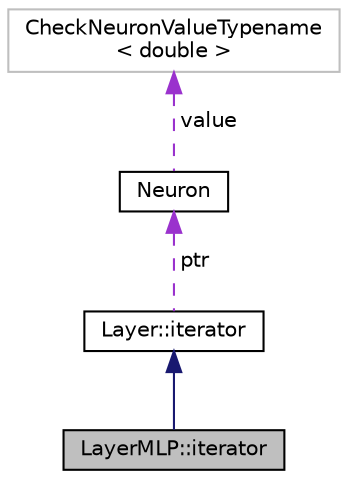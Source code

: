 digraph "LayerMLP::iterator"
{
 // LATEX_PDF_SIZE
  edge [fontname="Helvetica",fontsize="10",labelfontname="Helvetica",labelfontsize="10"];
  node [fontname="Helvetica",fontsize="10",shape=record];
  Node1 [label="LayerMLP::iterator",height=0.2,width=0.4,color="black", fillcolor="grey75", style="filled", fontcolor="black",tooltip=" "];
  Node2 -> Node1 [dir="back",color="midnightblue",fontsize="10",style="solid"];
  Node2 [label="Layer::iterator",height=0.2,width=0.4,color="black", fillcolor="white", style="filled",URL="$structLayer_1_1iterator.html",tooltip=" "];
  Node3 -> Node2 [dir="back",color="darkorchid3",fontsize="10",style="dashed",label=" ptr" ];
  Node3 [label="Neuron",height=0.2,width=0.4,color="black", fillcolor="white", style="filled",URL="$classNeuron.html",tooltip=" "];
  Node4 -> Node3 [dir="back",color="darkorchid3",fontsize="10",style="dashed",label=" value" ];
  Node4 [label="CheckNeuronValueTypename\l\< double \>",height=0.2,width=0.4,color="grey75", fillcolor="white", style="filled",URL="$structCheckNeuronValueTypename.html",tooltip=" "];
}
